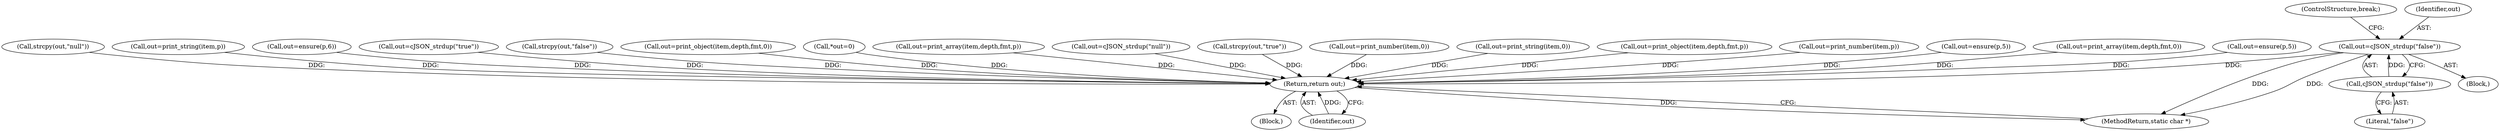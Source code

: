 digraph "0_iperf_91f2fa59e8ed80dfbf400add0164ee0e508e412a_45@pointer" {
"1000212" [label="(Call,out=cJSON_strdup(\"false\"))"];
"1000214" [label="(Call,cJSON_strdup(\"false\"))"];
"1000255" [label="(Return,return out;)"];
"1000214" [label="(Call,cJSON_strdup(\"false\"))"];
"1000256" [label="(Identifier,out)"];
"1000216" [label="(ControlStructure,break;)"];
"1000231" [label="(Call,out=print_string(item,0))"];
"1000204" [label="(Block,)"];
"1000105" [label="(Block,)"];
"1000213" [label="(Identifier,out)"];
"1000188" [label="(Call,out=print_object(item,depth,fmt,p))"];
"1000165" [label="(Call,out=print_number(item,p))"];
"1000153" [label="(Call,out=ensure(p,5))"];
"1000238" [label="(Call,out=print_array(item,depth,fmt,0))"];
"1000212" [label="(Call,out=cJSON_strdup(\"false\"))"];
"1000127" [label="(Call,out=ensure(p,5))"];
"1000134" [label="(Call,strcpy(out,\"null\"))"];
"1000172" [label="(Call,out=print_string(item,p))"];
"1000140" [label="(Call,out=ensure(p,6))"];
"1000257" [label="(MethodReturn,static char *)"];
"1000218" [label="(Call,out=cJSON_strdup(\"true\"))"];
"1000255" [label="(Return,return out;)"];
"1000147" [label="(Call,strcpy(out,\"false\"))"];
"1000215" [label="(Literal,\"false\")"];
"1000247" [label="(Call,out=print_object(item,depth,fmt,0))"];
"1000107" [label="(Call,*out=0)"];
"1000179" [label="(Call,out=print_array(item,depth,fmt,p))"];
"1000206" [label="(Call,out=cJSON_strdup(\"null\"))"];
"1000160" [label="(Call,strcpy(out,\"true\"))"];
"1000224" [label="(Call,out=print_number(item,0))"];
"1000212" -> "1000204"  [label="AST: "];
"1000212" -> "1000214"  [label="CFG: "];
"1000213" -> "1000212"  [label="AST: "];
"1000214" -> "1000212"  [label="AST: "];
"1000216" -> "1000212"  [label="CFG: "];
"1000212" -> "1000257"  [label="DDG: "];
"1000212" -> "1000257"  [label="DDG: "];
"1000214" -> "1000212"  [label="DDG: "];
"1000212" -> "1000255"  [label="DDG: "];
"1000214" -> "1000215"  [label="CFG: "];
"1000215" -> "1000214"  [label="AST: "];
"1000255" -> "1000105"  [label="AST: "];
"1000255" -> "1000256"  [label="CFG: "];
"1000256" -> "1000255"  [label="AST: "];
"1000257" -> "1000255"  [label="CFG: "];
"1000255" -> "1000257"  [label="DDG: "];
"1000256" -> "1000255"  [label="DDG: "];
"1000247" -> "1000255"  [label="DDG: "];
"1000224" -> "1000255"  [label="DDG: "];
"1000107" -> "1000255"  [label="DDG: "];
"1000238" -> "1000255"  [label="DDG: "];
"1000218" -> "1000255"  [label="DDG: "];
"1000188" -> "1000255"  [label="DDG: "];
"1000140" -> "1000255"  [label="DDG: "];
"1000165" -> "1000255"  [label="DDG: "];
"1000179" -> "1000255"  [label="DDG: "];
"1000147" -> "1000255"  [label="DDG: "];
"1000206" -> "1000255"  [label="DDG: "];
"1000153" -> "1000255"  [label="DDG: "];
"1000231" -> "1000255"  [label="DDG: "];
"1000127" -> "1000255"  [label="DDG: "];
"1000160" -> "1000255"  [label="DDG: "];
"1000134" -> "1000255"  [label="DDG: "];
"1000172" -> "1000255"  [label="DDG: "];
}
